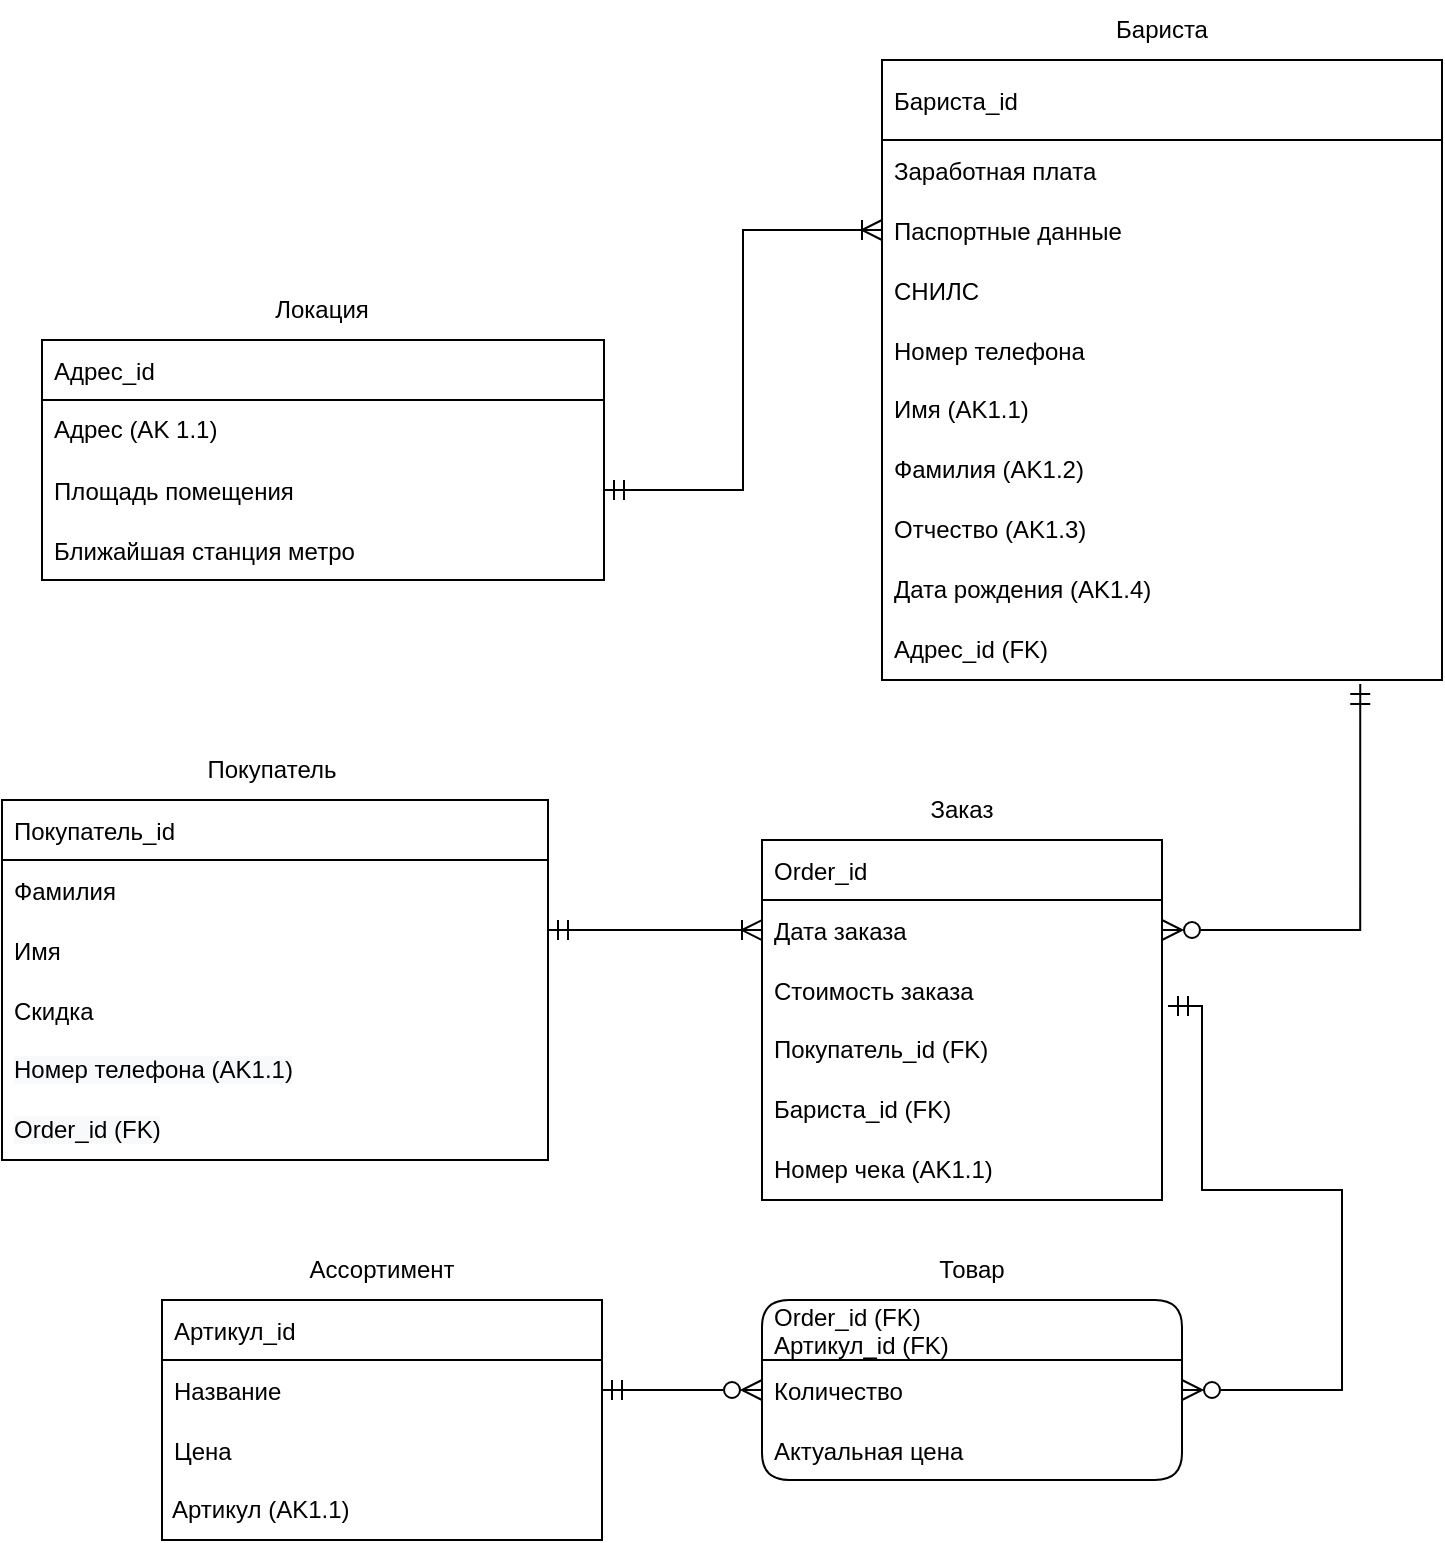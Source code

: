 <mxfile version="20.5.1" type="device"><diagram id="C5RBs43oDa-KdzZeNtuy" name="Page-1"><mxGraphModel dx="1310" dy="1946" grid="1" gridSize="10" guides="1" tooltips="1" connect="1" arrows="1" fold="1" page="1" pageScale="1" pageWidth="827" pageHeight="1169" math="0" shadow="0"><root><mxCell id="WIyWlLk6GJQsqaUBKTNV-0"/><mxCell id="WIyWlLk6GJQsqaUBKTNV-1" parent="WIyWlLk6GJQsqaUBKTNV-0"/><mxCell id="dKelaZ1hX_LL9pMTNZ7B-10" value="Адрес_id" style="swimlane;fontStyle=0;childLayout=stackLayout;horizontal=1;startSize=30;horizontalStack=0;resizeParent=1;resizeParentMax=0;resizeLast=0;collapsible=1;marginBottom=0;rounded=0;shadow=0;glass=0;comic=0;sketch=0;align=left;spacingLeft=4;" parent="WIyWlLk6GJQsqaUBKTNV-1" vertex="1"><mxGeometry x="30" y="120" width="281" height="120" as="geometry"/></mxCell><mxCell id="uMc9a_yRdCf9oqyipu8H-0" value="Адрес (AK 1.1)" style="text;html=1;strokeColor=none;fillColor=none;align=left;verticalAlign=middle;whiteSpace=wrap;rounded=0;spacingLeft=4;" parent="dKelaZ1hX_LL9pMTNZ7B-10" vertex="1"><mxGeometry y="30" width="281" height="30" as="geometry"/></mxCell><mxCell id="dKelaZ1hX_LL9pMTNZ7B-11" value="Площадь помещения" style="text;strokeColor=none;fillColor=none;align=left;verticalAlign=middle;spacingLeft=4;spacingRight=4;overflow=hidden;points=[[0,0.5],[1,0.5]];portConstraint=eastwest;rotatable=0;rounded=0;shadow=0;glass=0;comic=0;sketch=0;" parent="dKelaZ1hX_LL9pMTNZ7B-10" vertex="1"><mxGeometry y="60" width="281" height="30" as="geometry"/></mxCell><mxCell id="dKelaZ1hX_LL9pMTNZ7B-12" value="Ближайшая станция метро" style="text;strokeColor=none;fillColor=none;align=left;verticalAlign=middle;spacingLeft=4;spacingRight=4;overflow=hidden;points=[[0,0.5],[1,0.5]];portConstraint=eastwest;rotatable=0;rounded=0;shadow=0;glass=0;comic=0;sketch=0;" parent="dKelaZ1hX_LL9pMTNZ7B-10" vertex="1"><mxGeometry y="90" width="281" height="30" as="geometry"/></mxCell><mxCell id="dKelaZ1hX_LL9pMTNZ7B-15" value="Локация" style="text;html=1;strokeColor=none;fillColor=none;align=center;verticalAlign=middle;whiteSpace=wrap;rounded=0;shadow=0;glass=0;comic=0;sketch=0;" parent="WIyWlLk6GJQsqaUBKTNV-1" vertex="1"><mxGeometry x="30" y="90" width="280" height="30" as="geometry"/></mxCell><mxCell id="dKelaZ1hX_LL9pMTNZ7B-22" value="Бариста_id" style="swimlane;fontStyle=0;horizontal=1;startSize=40;horizontalStack=0;resizeParent=1;resizeParentMax=0;resizeLast=0;collapsible=1;marginBottom=0;rounded=0;shadow=0;glass=0;comic=0;sketch=0;align=left;verticalAlign=middle;swimlaneBody=1;swimlaneHead=1;resizeWidth=1;resizeHeight=1;enumerate=0;resizable=1;perimeter=rectanglePerimeter;autosize=0;fixedWidth=0;spacingLeft=4;" parent="WIyWlLk6GJQsqaUBKTNV-1" vertex="1"><mxGeometry x="450" y="-20" width="280" height="310" as="geometry"/></mxCell><mxCell id="dKelaZ1hX_LL9pMTNZ7B-23" value="Заработная плата" style="text;strokeColor=none;fillColor=none;align=left;verticalAlign=middle;spacingLeft=4;spacingRight=4;overflow=hidden;points=[[0,0.5],[1,0.5]];portConstraint=eastwest;rotatable=0;rounded=0;shadow=0;glass=0;comic=0;sketch=0;" parent="dKelaZ1hX_LL9pMTNZ7B-22" vertex="1"><mxGeometry y="40" width="280" height="30" as="geometry"/></mxCell><mxCell id="dKelaZ1hX_LL9pMTNZ7B-24" value="Паспортные данные" style="text;strokeColor=none;fillColor=none;align=left;verticalAlign=middle;spacingLeft=4;spacingRight=4;overflow=hidden;points=[[0,0.5],[1,0.5]];portConstraint=eastwest;rotatable=0;rounded=0;shadow=0;glass=0;comic=0;sketch=0;imageAspect=0;" parent="dKelaZ1hX_LL9pMTNZ7B-22" vertex="1"><mxGeometry y="70" width="280" height="30" as="geometry"/></mxCell><mxCell id="dKelaZ1hX_LL9pMTNZ7B-25" value="СНИЛС" style="text;strokeColor=none;fillColor=none;align=left;verticalAlign=middle;spacingLeft=4;spacingRight=4;overflow=hidden;points=[[0,0.5],[1,0.5]];portConstraint=eastwest;rotatable=0;rounded=0;shadow=0;glass=0;comic=0;sketch=0;" parent="dKelaZ1hX_LL9pMTNZ7B-22" vertex="1"><mxGeometry y="100" width="280" height="30" as="geometry"/></mxCell><mxCell id="dKelaZ1hX_LL9pMTNZ7B-27" value="Номер телефона" style="text;strokeColor=none;fillColor=none;align=left;verticalAlign=middle;spacingLeft=4;spacingRight=4;overflow=hidden;points=[[0,0.5],[1,0.5]];portConstraint=eastwest;rotatable=0;rounded=0;shadow=0;glass=0;comic=0;sketch=0;" parent="dKelaZ1hX_LL9pMTNZ7B-22" vertex="1"><mxGeometry y="130" width="280" height="30" as="geometry"/></mxCell><mxCell id="dKelaZ1hX_LL9pMTNZ7B-26" value="Бариста" style="text;html=1;strokeColor=none;fillColor=none;align=center;verticalAlign=middle;whiteSpace=wrap;rounded=0;shadow=0;glass=0;comic=0;sketch=0;" parent="dKelaZ1hX_LL9pMTNZ7B-22" vertex="1"><mxGeometry y="-30" width="280" height="30" as="geometry"/></mxCell><mxCell id="uMc9a_yRdCf9oqyipu8H-16" value="&lt;span style=&quot;&quot;&gt;Имя (AK1.1)&lt;/span&gt;" style="text;html=1;strokeColor=none;fillColor=none;align=left;verticalAlign=middle;whiteSpace=wrap;rounded=0;sketch=0;fontFamily=Helvetica;spacingLeft=4;" parent="dKelaZ1hX_LL9pMTNZ7B-22" vertex="1"><mxGeometry y="160" width="280" height="30" as="geometry"/></mxCell><mxCell id="uMc9a_yRdCf9oqyipu8H-17" value="&lt;span style=&quot;&quot;&gt;Фамилия (AK1.2)&lt;/span&gt;" style="text;html=1;strokeColor=none;fillColor=none;align=left;verticalAlign=middle;whiteSpace=wrap;rounded=0;sketch=0;fontFamily=Helvetica;spacingLeft=4;" parent="dKelaZ1hX_LL9pMTNZ7B-22" vertex="1"><mxGeometry y="190" width="280" height="30" as="geometry"/></mxCell><mxCell id="uMc9a_yRdCf9oqyipu8H-18" value="&lt;span style=&quot;&quot;&gt;Отчество (AK1.3)&lt;/span&gt;" style="text;html=1;strokeColor=none;fillColor=none;align=left;verticalAlign=middle;whiteSpace=wrap;rounded=0;sketch=0;fontFamily=Helvetica;spacingLeft=4;" parent="dKelaZ1hX_LL9pMTNZ7B-22" vertex="1"><mxGeometry y="220" width="280" height="30" as="geometry"/></mxCell><mxCell id="uMc9a_yRdCf9oqyipu8H-19" value="&lt;span style=&quot;&quot;&gt;Дата рождения (AK1.4)&lt;/span&gt;" style="text;html=1;strokeColor=none;fillColor=none;align=left;verticalAlign=middle;whiteSpace=wrap;rounded=0;sketch=0;fontFamily=Helvetica;spacingLeft=4;" parent="dKelaZ1hX_LL9pMTNZ7B-22" vertex="1"><mxGeometry y="250" width="280" height="30" as="geometry"/></mxCell><mxCell id="uMc9a_yRdCf9oqyipu8H-21" value="Адрес_id (FK)" style="text;html=1;strokeColor=none;fillColor=none;align=left;verticalAlign=middle;whiteSpace=wrap;rounded=0;sketch=0;fontFamily=Helvetica;spacingLeft=4;" parent="dKelaZ1hX_LL9pMTNZ7B-22" vertex="1"><mxGeometry y="280" width="280" height="30" as="geometry"/></mxCell><mxCell id="dKelaZ1hX_LL9pMTNZ7B-30" style="edgeStyle=orthogonalEdgeStyle;rounded=0;orthogonalLoop=1;jettySize=auto;html=1;exitX=1;exitY=0.5;exitDx=0;exitDy=0;entryX=0;entryY=0.5;entryDx=0;entryDy=0;startArrow=ERmandOne;startFill=0;endArrow=ERoneToMany;endFill=0;endSize=8;startSize=8;" parent="WIyWlLk6GJQsqaUBKTNV-1" source="dKelaZ1hX_LL9pMTNZ7B-11" target="dKelaZ1hX_LL9pMTNZ7B-24" edge="1"><mxGeometry relative="1" as="geometry"/></mxCell><mxCell id="dKelaZ1hX_LL9pMTNZ7B-31" value="Покупатель_id" style="swimlane;fontStyle=0;childLayout=stackLayout;horizontal=1;startSize=30;horizontalStack=0;resizeParent=1;resizeParentMax=0;resizeLast=0;collapsible=1;marginBottom=0;rounded=0;shadow=0;glass=0;comic=0;sketch=0;align=left;spacingLeft=4;" parent="WIyWlLk6GJQsqaUBKTNV-1" vertex="1"><mxGeometry x="10" y="350" width="273" height="180" as="geometry"/></mxCell><mxCell id="dKelaZ1hX_LL9pMTNZ7B-32" value="Фамилия" style="text;strokeColor=none;fillColor=none;align=left;verticalAlign=middle;spacingLeft=4;spacingRight=4;overflow=hidden;points=[[0,0.5],[1,0.5]];portConstraint=eastwest;rotatable=0;rounded=0;shadow=0;glass=0;comic=0;sketch=0;" parent="dKelaZ1hX_LL9pMTNZ7B-31" vertex="1"><mxGeometry y="30" width="273" height="30" as="geometry"/></mxCell><mxCell id="dKelaZ1hX_LL9pMTNZ7B-33" value="Имя" style="text;strokeColor=none;fillColor=none;align=left;verticalAlign=middle;spacingLeft=4;spacingRight=4;overflow=hidden;points=[[0,0.5],[1,0.5]];portConstraint=eastwest;rotatable=0;rounded=0;shadow=0;glass=0;comic=0;sketch=0;" parent="dKelaZ1hX_LL9pMTNZ7B-31" vertex="1"><mxGeometry y="60" width="273" height="30" as="geometry"/></mxCell><mxCell id="dKelaZ1hX_LL9pMTNZ7B-34" value="Скидка" style="text;strokeColor=none;fillColor=none;align=left;verticalAlign=middle;spacingLeft=4;spacingRight=4;overflow=hidden;points=[[0,0.5],[1,0.5]];portConstraint=eastwest;rotatable=0;rounded=0;shadow=0;glass=0;comic=0;sketch=0;" parent="dKelaZ1hX_LL9pMTNZ7B-31" vertex="1"><mxGeometry y="90" width="273" height="30" as="geometry"/></mxCell><mxCell id="uMc9a_yRdCf9oqyipu8H-23" value="&lt;span style=&quot;color: rgb(0, 0, 0); font-family: Helvetica; font-size: 12px; font-style: normal; font-variant-ligatures: normal; font-variant-caps: normal; font-weight: 400; letter-spacing: normal; orphans: 2; text-indent: 0px; text-transform: none; widows: 2; word-spacing: 0px; -webkit-text-stroke-width: 0px; background-color: rgb(248, 249, 250); text-decoration-thickness: initial; text-decoration-style: initial; text-decoration-color: initial; float: none; display: inline !important;&quot;&gt;Номер телефона (AK1.1)&lt;/span&gt;" style="text;html=1;strokeColor=none;fillColor=none;align=left;verticalAlign=middle;whiteSpace=wrap;rounded=0;sketch=0;fontFamily=Helvetica;spacingLeft=4;" parent="dKelaZ1hX_LL9pMTNZ7B-31" vertex="1"><mxGeometry y="120" width="273" height="30" as="geometry"/></mxCell><mxCell id="uMc9a_yRdCf9oqyipu8H-24" value="&lt;span style=&quot;color: rgb(0, 0, 0); font-family: Helvetica; font-size: 12px; font-style: normal; font-variant-ligatures: normal; font-variant-caps: normal; font-weight: 400; letter-spacing: normal; orphans: 2; text-indent: 0px; text-transform: none; widows: 2; word-spacing: 0px; -webkit-text-stroke-width: 0px; background-color: rgb(248, 249, 250); text-decoration-thickness: initial; text-decoration-style: initial; text-decoration-color: initial; float: none; display: inline !important;&quot;&gt;Order_id (FK)&lt;/span&gt;" style="text;html=1;strokeColor=none;fillColor=none;align=left;verticalAlign=middle;whiteSpace=wrap;rounded=0;sketch=0;fontFamily=Helvetica;spacingLeft=4;" parent="dKelaZ1hX_LL9pMTNZ7B-31" vertex="1"><mxGeometry y="150" width="273" height="30" as="geometry"/></mxCell><mxCell id="dKelaZ1hX_LL9pMTNZ7B-35" value="Покупатель" style="text;html=1;strokeColor=none;fillColor=none;align=center;verticalAlign=middle;whiteSpace=wrap;rounded=0;shadow=0;glass=0;comic=0;sketch=0;" parent="WIyWlLk6GJQsqaUBKTNV-1" vertex="1"><mxGeometry x="10" y="320" width="270" height="30" as="geometry"/></mxCell><mxCell id="dKelaZ1hX_LL9pMTNZ7B-38" value="Order_id" style="swimlane;fontStyle=0;horizontal=1;startSize=30;horizontalStack=0;resizeParent=1;resizeParentMax=0;resizeLast=0;collapsible=1;marginBottom=0;rounded=0;shadow=0;glass=0;comic=0;sketch=0;align=left;spacingLeft=4;" parent="WIyWlLk6GJQsqaUBKTNV-1" vertex="1"><mxGeometry x="390" y="370" width="200" height="180" as="geometry"/></mxCell><mxCell id="dKelaZ1hX_LL9pMTNZ7B-39" value="Дата заказа" style="text;strokeColor=none;fillColor=none;align=left;verticalAlign=middle;spacingLeft=4;spacingRight=4;overflow=hidden;points=[[0,0.5],[1,0.5]];portConstraint=eastwest;rotatable=0;rounded=0;shadow=0;glass=0;comic=0;sketch=0;" parent="dKelaZ1hX_LL9pMTNZ7B-38" vertex="1"><mxGeometry y="30" width="200" height="30" as="geometry"/></mxCell><mxCell id="zFcr-Ssn6_xIDitU7f_q-3" value="Стоимость заказа" style="text;strokeColor=none;fillColor=none;align=left;verticalAlign=middle;spacingLeft=4;spacingRight=4;overflow=hidden;points=[[0,0.5],[1,0.5]];portConstraint=eastwest;rotatable=0;rounded=0;shadow=0;glass=0;comic=0;sketch=0;" parent="dKelaZ1hX_LL9pMTNZ7B-38" vertex="1"><mxGeometry y="60" width="200" height="30" as="geometry"/></mxCell><mxCell id="uMc9a_yRdCf9oqyipu8H-26" value="&lt;span style=&quot;&quot;&gt;Покупатель_id (FK)&lt;/span&gt;" style="text;html=1;strokeColor=none;fillColor=none;align=left;verticalAlign=middle;whiteSpace=wrap;rounded=0;sketch=0;fontFamily=Helvetica;spacingLeft=4;" parent="dKelaZ1hX_LL9pMTNZ7B-38" vertex="1"><mxGeometry y="90" width="200" height="30" as="geometry"/></mxCell><mxCell id="bBRr4DVPwkrg7Yn7ItZl-1" value="Бариста_id (FK)" style="text;html=1;strokeColor=none;fillColor=none;align=left;verticalAlign=middle;whiteSpace=wrap;rounded=0;spacingLeft=4;" parent="dKelaZ1hX_LL9pMTNZ7B-38" vertex="1"><mxGeometry y="120" width="200" height="30" as="geometry"/></mxCell><mxCell id="bBRr4DVPwkrg7Yn7ItZl-2" value="Номер чека (AK1.1)" style="text;html=1;strokeColor=none;fillColor=none;align=left;verticalAlign=middle;whiteSpace=wrap;rounded=0;fontStyle=0;spacingLeft=4;" parent="dKelaZ1hX_LL9pMTNZ7B-38" vertex="1"><mxGeometry y="150" width="200" height="30" as="geometry"/></mxCell><mxCell id="dKelaZ1hX_LL9pMTNZ7B-42" value="Заказ" style="text;html=1;strokeColor=none;fillColor=none;align=center;verticalAlign=middle;whiteSpace=wrap;rounded=0;shadow=0;glass=0;comic=0;sketch=0;" parent="WIyWlLk6GJQsqaUBKTNV-1" vertex="1"><mxGeometry x="390" y="340" width="200" height="30" as="geometry"/></mxCell><mxCell id="dKelaZ1hX_LL9pMTNZ7B-43" value="Order_id (FK)&#10;Артикул_id (FK)" style="swimlane;fontStyle=0;childLayout=stackLayout;horizontal=1;startSize=30;horizontalStack=0;resizeParent=1;resizeParentMax=0;resizeLast=0;collapsible=1;marginBottom=0;rounded=1;shadow=0;glass=0;comic=0;sketch=0;align=left;spacingLeft=4;" parent="WIyWlLk6GJQsqaUBKTNV-1" vertex="1"><mxGeometry x="390" y="600" width="210" height="90" as="geometry"/></mxCell><mxCell id="dKelaZ1hX_LL9pMTNZ7B-44" value="Количество" style="text;strokeColor=none;fillColor=none;align=left;verticalAlign=middle;spacingLeft=4;spacingRight=4;overflow=hidden;points=[[0,0.5],[1,0.5]];portConstraint=eastwest;rotatable=0;rounded=0;shadow=0;glass=0;comic=0;sketch=0;" parent="dKelaZ1hX_LL9pMTNZ7B-43" vertex="1"><mxGeometry y="30" width="210" height="30" as="geometry"/></mxCell><mxCell id="dKelaZ1hX_LL9pMTNZ7B-46" value="Актуальная цена" style="text;strokeColor=none;fillColor=none;align=left;verticalAlign=middle;spacingLeft=4;spacingRight=4;overflow=hidden;points=[[0,0.5],[1,0.5]];portConstraint=eastwest;rotatable=0;rounded=0;shadow=0;glass=0;comic=0;sketch=0;" parent="dKelaZ1hX_LL9pMTNZ7B-43" vertex="1"><mxGeometry y="60" width="210" height="30" as="geometry"/></mxCell><mxCell id="dKelaZ1hX_LL9pMTNZ7B-47" value="Товар" style="text;html=1;strokeColor=none;fillColor=none;align=center;verticalAlign=middle;whiteSpace=wrap;rounded=0;shadow=0;glass=0;comic=0;sketch=0;" parent="WIyWlLk6GJQsqaUBKTNV-1" vertex="1"><mxGeometry x="390" y="570" width="210" height="30" as="geometry"/></mxCell><mxCell id="dKelaZ1hX_LL9pMTNZ7B-57" style="edgeStyle=orthogonalEdgeStyle;rounded=0;orthogonalLoop=1;jettySize=auto;html=1;entryX=1;entryY=0.167;entryDx=0;entryDy=0;entryPerimeter=0;startArrow=ERoneToMany;startFill=0;endArrow=ERmandOne;endFill=0;fillOpacity=100;endSize=8;startSize=8;" parent="WIyWlLk6GJQsqaUBKTNV-1" source="dKelaZ1hX_LL9pMTNZ7B-39" target="dKelaZ1hX_LL9pMTNZ7B-33" edge="1"><mxGeometry relative="1" as="geometry"/></mxCell><mxCell id="WddWK4XvdOKok8nJqdya-1" value="Артикул_id" style="swimlane;fontStyle=0;childLayout=stackLayout;horizontal=1;startSize=30;horizontalStack=0;resizeParent=1;resizeParentMax=0;resizeLast=0;collapsible=1;marginBottom=0;rounded=0;align=left;spacingLeft=4;" parent="WIyWlLk6GJQsqaUBKTNV-1" vertex="1"><mxGeometry x="90" y="600" width="220" height="120" as="geometry"/></mxCell><mxCell id="WddWK4XvdOKok8nJqdya-2" value="Название" style="text;strokeColor=none;fillColor=none;align=left;verticalAlign=middle;spacingLeft=4;spacingRight=4;overflow=hidden;points=[[0,0.5],[1,0.5]];portConstraint=eastwest;rotatable=0;rounded=1;" parent="WddWK4XvdOKok8nJqdya-1" vertex="1"><mxGeometry y="30" width="220" height="30" as="geometry"/></mxCell><mxCell id="WddWK4XvdOKok8nJqdya-3" value="Цена" style="text;strokeColor=none;fillColor=none;align=left;verticalAlign=middle;spacingLeft=4;spacingRight=4;overflow=hidden;points=[[0,0.5],[1,0.5]];portConstraint=eastwest;rotatable=0;rounded=1;" parent="WddWK4XvdOKok8nJqdya-1" vertex="1"><mxGeometry y="60" width="220" height="30" as="geometry"/></mxCell><mxCell id="bBRr4DVPwkrg7Yn7ItZl-3" value="Артикул (AK1.1)" style="text;html=1;strokeColor=none;fillColor=none;align=left;verticalAlign=middle;whiteSpace=wrap;rounded=0;spacingLeft=3;" parent="WddWK4XvdOKok8nJqdya-1" vertex="1"><mxGeometry y="90" width="220" height="30" as="geometry"/></mxCell><mxCell id="WddWK4XvdOKok8nJqdya-5" value="Ассортимент" style="text;html=1;strokeColor=none;fillColor=none;align=center;verticalAlign=middle;whiteSpace=wrap;rounded=0;" parent="WIyWlLk6GJQsqaUBKTNV-1" vertex="1"><mxGeometry x="90" y="570" width="220" height="30" as="geometry"/></mxCell><mxCell id="WddWK4XvdOKok8nJqdya-6" style="edgeStyle=orthogonalEdgeStyle;rounded=0;orthogonalLoop=1;jettySize=auto;html=1;entryX=0;entryY=0.5;entryDx=0;entryDy=0;endArrow=ERzeroToMany;endFill=0;startArrow=ERmandOne;startFill=0;endSize=8;startSize=8;" parent="WIyWlLk6GJQsqaUBKTNV-1" source="WddWK4XvdOKok8nJqdya-2" target="dKelaZ1hX_LL9pMTNZ7B-44" edge="1"><mxGeometry relative="1" as="geometry"/></mxCell><mxCell id="-EskzOVCb8xira55of1S-1" style="edgeStyle=orthogonalEdgeStyle;rounded=0;orthogonalLoop=1;jettySize=auto;html=1;startArrow=ERzeroToMany;startFill=0;endArrow=ERmandOne;endFill=0;endSize=8;startSize=8;exitX=1;exitY=0.5;exitDx=0;exitDy=0;entryX=0.854;entryY=1.067;entryDx=0;entryDy=0;entryPerimeter=0;" parent="WIyWlLk6GJQsqaUBKTNV-1" target="uMc9a_yRdCf9oqyipu8H-21" edge="1"><mxGeometry relative="1" as="geometry"><Array as="points"><mxPoint x="689" y="415"/></Array><mxPoint x="590" y="415" as="sourcePoint"/><mxPoint x="689.96" y="322.01" as="targetPoint"/></mxGeometry></mxCell><mxCell id="uMc9a_yRdCf9oqyipu8H-27" style="edgeStyle=orthogonalEdgeStyle;rounded=0;orthogonalLoop=1;jettySize=auto;html=1;fontFamily=Helvetica;startSize=8;endSize=8;entryX=1.015;entryY=0.767;entryDx=0;entryDy=0;entryPerimeter=0;startArrow=ERzeroToMany;startFill=0;endArrow=ERmandOne;endFill=0;" parent="WIyWlLk6GJQsqaUBKTNV-1" source="dKelaZ1hX_LL9pMTNZ7B-44" target="zFcr-Ssn6_xIDitU7f_q-3" edge="1"><mxGeometry relative="1" as="geometry"><mxPoint x="650" y="450" as="targetPoint"/><Array as="points"><mxPoint x="680" y="645"/><mxPoint x="680" y="545"/><mxPoint x="610" y="545"/><mxPoint x="610" y="453"/></Array></mxGeometry></mxCell></root></mxGraphModel></diagram></mxfile>